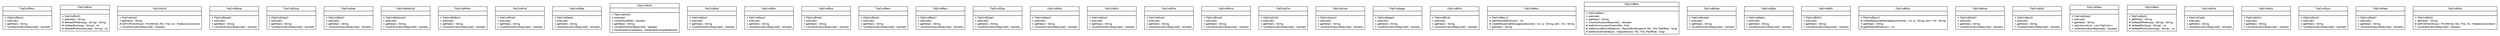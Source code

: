 #!/usr/local/bin/dot
#
# Class diagram 
# Generated by UMLGraph version 5.1 (http://www.umlgraph.org/)
#

digraph G {
	edge [fontname="Helvetica",fontsize=10,labelfontname="Helvetica",labelfontsize=10];
	node [fontname="Helvetica",fontsize=10,shape=plaintext];
	nodesep=0.25;
	ranksep=0.5;
	// com.apporiented.hermesftp.cmd.impl.FtpCmdPbsz
	c1555 [label=<<table title="com.apporiented.hermesftp.cmd.impl.FtpCmdPbsz" border="0" cellborder="1" cellspacing="0" cellpadding="2" port="p" href="./FtpCmdPbsz.html">
		<tr><td><table border="0" cellspacing="0" cellpadding="1">
<tr><td align="center" balign="center"> FtpCmdPbsz </td></tr>
		</table></td></tr>
		<tr><td><table border="0" cellspacing="0" cellpadding="1">
<tr><td align="left" balign="left">  </td></tr>
		</table></td></tr>
		<tr><td><table border="0" cellspacing="0" cellpadding="1">
<tr><td align="left" balign="left"> + FtpCmdPbsz() </td></tr>
<tr><td align="left" balign="left"> + execute() </td></tr>
<tr><td align="left" balign="left"> + getHelp() : String </td></tr>
<tr><td align="left" balign="left"> + isAuthenticationRequired() : boolean </td></tr>
		</table></td></tr>
		</table>>, fontname="Helvetica", fontcolor="black", fontsize=10.0];
	// com.apporiented.hermesftp.cmd.impl.FtpCmdPort
	c1556 [label=<<table title="com.apporiented.hermesftp.cmd.impl.FtpCmdPort" border="0" cellborder="1" cellspacing="0" cellpadding="2" port="p" href="./FtpCmdPort.html">
		<tr><td><table border="0" cellspacing="0" cellpadding="1">
<tr><td align="center" balign="center"> FtpCmdPort </td></tr>
		</table></td></tr>
		<tr><td><table border="0" cellspacing="0" cellpadding="1">
<tr><td align="left" balign="left">  </td></tr>
		</table></td></tr>
		<tr><td><table border="0" cellspacing="0" cellpadding="1">
<tr><td align="left" balign="left"> + FtpCmdPort() </td></tr>
<tr><td align="left" balign="left"> + getHelp() : String </td></tr>
<tr><td align="left" balign="left"> # doReadIPAddr(args : String) : String </td></tr>
<tr><td align="left" balign="left"> # doReadPort(args : String) : int </td></tr>
<tr><td align="left" balign="left"> # doReadProtocolIdx(args : String) : int </td></tr>
		</table></td></tr>
		</table>>, fontname="Helvetica", fontcolor="black", fontsize=10.0];
	// com.apporiented.hermesftp.cmd.impl.FtpCmdList
	c1557 [label=<<table title="com.apporiented.hermesftp.cmd.impl.FtpCmdList" border="0" cellborder="1" cellspacing="0" cellpadding="2" port="p" href="./FtpCmdList.html">
		<tr><td><table border="0" cellspacing="0" cellpadding="1">
<tr><td align="center" balign="center"> FtpCmdList </td></tr>
		</table></td></tr>
		<tr><td><table border="0" cellspacing="0" cellpadding="1">
<tr><td align="left" balign="left">  </td></tr>
		</table></td></tr>
		<tr><td><table border="0" cellspacing="0" cellpadding="1">
<tr><td align="left" balign="left"> + FtpCmdList() </td></tr>
<tr><td align="left" balign="left"> + getHelp() : String </td></tr>
<tr><td align="left" balign="left"> # doPrintFileInfo(out : PrintWriter, file : File, ctx : FtpSessionContext) </td></tr>
<tr><td align="left" balign="left"> + isAuthenticationRequired() : boolean </td></tr>
		</table></td></tr>
		</table>>, fontname="Helvetica", fontcolor="black", fontsize=10.0];
	// com.apporiented.hermesftp.cmd.impl.FtpCmdNoop
	c1558 [label=<<table title="com.apporiented.hermesftp.cmd.impl.FtpCmdNoop" border="0" cellborder="1" cellspacing="0" cellpadding="2" port="p" href="./FtpCmdNoop.html">
		<tr><td><table border="0" cellspacing="0" cellpadding="1">
<tr><td align="center" balign="center"> FtpCmdNoop </td></tr>
		</table></td></tr>
		<tr><td><table border="0" cellspacing="0" cellpadding="1">
<tr><td align="left" balign="left">  </td></tr>
		</table></td></tr>
		<tr><td><table border="0" cellspacing="0" cellpadding="1">
<tr><td align="left" balign="left"> + FtpCmdNoop() </td></tr>
<tr><td align="left" balign="left"> + execute() </td></tr>
<tr><td align="left" balign="left"> + getHelp() : String </td></tr>
<tr><td align="left" balign="left"> + isAuthenticationRequired() : boolean </td></tr>
		</table></td></tr>
		</table>>, fontname="Helvetica", fontcolor="black", fontsize=10.0];
	// com.apporiented.hermesftp.cmd.impl.FtpCmdCdup
	c1559 [label=<<table title="com.apporiented.hermesftp.cmd.impl.FtpCmdCdup" border="0" cellborder="1" cellspacing="0" cellpadding="2" port="p" href="./FtpCmdCdup.html">
		<tr><td><table border="0" cellspacing="0" cellpadding="1">
<tr><td align="center" balign="center"> FtpCmdCdup </td></tr>
		</table></td></tr>
		<tr><td><table border="0" cellspacing="0" cellpadding="1">
<tr><td align="left" balign="left">  </td></tr>
		</table></td></tr>
		<tr><td><table border="0" cellspacing="0" cellpadding="1">
<tr><td align="left" balign="left"> + FtpCmdCdup() </td></tr>
<tr><td align="left" balign="left"> + execute() </td></tr>
<tr><td align="left" balign="left"> + getHelp() : String </td></tr>
<tr><td align="left" balign="left"> + isAuthenticationRequired() : boolean </td></tr>
		</table></td></tr>
		</table>>, fontname="Helvetica", fontcolor="black", fontsize=10.0];
	// com.apporiented.hermesftp.cmd.impl.FtpCmdStat
	c1560 [label=<<table title="com.apporiented.hermesftp.cmd.impl.FtpCmdStat" border="0" cellborder="1" cellspacing="0" cellpadding="2" port="p" href="./FtpCmdStat.html">
		<tr><td><table border="0" cellspacing="0" cellpadding="1">
<tr><td align="center" balign="center"> FtpCmdStat </td></tr>
		</table></td></tr>
		<tr><td><table border="0" cellspacing="0" cellpadding="1">
<tr><td align="left" balign="left">  </td></tr>
		</table></td></tr>
		<tr><td><table border="0" cellspacing="0" cellpadding="1">
<tr><td align="left" balign="left"> + FtpCmdStat() </td></tr>
<tr><td align="left" balign="left"> + execute() </td></tr>
<tr><td align="left" balign="left"> + getHelp() : String </td></tr>
<tr><td align="left" balign="left"> + isAuthenticationRequired() : boolean </td></tr>
		</table></td></tr>
		</table>>, fontname="Helvetica", fontcolor="black", fontsize=10.0];
	// com.apporiented.hermesftp.cmd.impl.FtpCmdNotImpl
	c1561 [label=<<table title="com.apporiented.hermesftp.cmd.impl.FtpCmdNotImpl" border="0" cellborder="1" cellspacing="0" cellpadding="2" port="p" href="./FtpCmdNotImpl.html">
		<tr><td><table border="0" cellspacing="0" cellpadding="1">
<tr><td align="center" balign="center"> FtpCmdNotImpl </td></tr>
		</table></td></tr>
		<tr><td><table border="0" cellspacing="0" cellpadding="1">
<tr><td align="left" balign="left">  </td></tr>
		</table></td></tr>
		<tr><td><table border="0" cellspacing="0" cellpadding="1">
<tr><td align="left" balign="left"> + FtpCmdNotImpl() </td></tr>
<tr><td align="left" balign="left"> + execute() </td></tr>
<tr><td align="left" balign="left"> + getHelp() : String </td></tr>
<tr><td align="left" balign="left"> + isAuthenticationRequired() : boolean </td></tr>
		</table></td></tr>
		</table>>, fontname="Helvetica", fontcolor="black", fontsize=10.0];
	// com.apporiented.hermesftp.cmd.impl.FtpCmdMdtm
	c1562 [label=<<table title="com.apporiented.hermesftp.cmd.impl.FtpCmdMdtm" border="0" cellborder="1" cellspacing="0" cellpadding="2" port="p" href="./FtpCmdMdtm.html">
		<tr><td><table border="0" cellspacing="0" cellpadding="1">
<tr><td align="center" balign="center"> FtpCmdMdtm </td></tr>
		</table></td></tr>
		<tr><td><table border="0" cellspacing="0" cellpadding="1">
<tr><td align="left" balign="left">  </td></tr>
		</table></td></tr>
		<tr><td><table border="0" cellspacing="0" cellpadding="1">
<tr><td align="left" balign="left"> + FtpCmdMdtm() </td></tr>
<tr><td align="left" balign="left"> + execute() </td></tr>
<tr><td align="left" balign="left"> + getHelp() : String </td></tr>
<tr><td align="left" balign="left"> + isAuthenticationRequired() : boolean </td></tr>
		</table></td></tr>
		</table>>, fontname="Helvetica", fontcolor="black", fontsize=10.0];
	// com.apporiented.hermesftp.cmd.impl.FtpCmdProt
	c1563 [label=<<table title="com.apporiented.hermesftp.cmd.impl.FtpCmdProt" border="0" cellborder="1" cellspacing="0" cellpadding="2" port="p" href="./FtpCmdProt.html">
		<tr><td><table border="0" cellspacing="0" cellpadding="1">
<tr><td align="center" balign="center"> FtpCmdProt </td></tr>
		</table></td></tr>
		<tr><td><table border="0" cellspacing="0" cellpadding="1">
<tr><td align="left" balign="left">  </td></tr>
		</table></td></tr>
		<tr><td><table border="0" cellspacing="0" cellpadding="1">
<tr><td align="left" balign="left"> + FtpCmdProt() </td></tr>
<tr><td align="left" balign="left"> + execute() </td></tr>
<tr><td align="left" balign="left"> + getHelp() : String </td></tr>
<tr><td align="left" balign="left"> + isAuthenticationRequired() : boolean </td></tr>
		</table></td></tr>
		</table>>, fontname="Helvetica", fontcolor="black", fontsize=10.0];
	// com.apporiented.hermesftp.cmd.impl.FtpCmdDele
	c1564 [label=<<table title="com.apporiented.hermesftp.cmd.impl.FtpCmdDele" border="0" cellborder="1" cellspacing="0" cellpadding="2" port="p" href="./FtpCmdDele.html">
		<tr><td><table border="0" cellspacing="0" cellpadding="1">
<tr><td align="center" balign="center"> FtpCmdDele </td></tr>
		</table></td></tr>
		<tr><td><table border="0" cellspacing="0" cellpadding="1">
<tr><td align="left" balign="left">  </td></tr>
		</table></td></tr>
		<tr><td><table border="0" cellspacing="0" cellpadding="1">
<tr><td align="left" balign="left"> + FtpCmdDele() </td></tr>
<tr><td align="left" balign="left"> + execute() </td></tr>
<tr><td align="left" balign="left"> + getHelp() : String </td></tr>
<tr><td align="left" balign="left"> + isAuthenticationRequired() : boolean </td></tr>
		</table></td></tr>
		</table>>, fontname="Helvetica", fontcolor="black", fontsize=10.0];
	// com.apporiented.hermesftp.cmd.impl.FtpCmdAuth
	c1565 [label=<<table title="com.apporiented.hermesftp.cmd.impl.FtpCmdAuth" border="0" cellborder="1" cellspacing="0" cellpadding="2" port="p" href="./FtpCmdAuth.html">
		<tr><td><table border="0" cellspacing="0" cellpadding="1">
<tr><td align="center" balign="center"> FtpCmdAuth </td></tr>
		</table></td></tr>
		<tr><td><table border="0" cellspacing="0" cellpadding="1">
<tr><td align="left" balign="left">  </td></tr>
		</table></td></tr>
		<tr><td><table border="0" cellspacing="0" cellpadding="1">
<tr><td align="left" balign="left"> + FtpCmdAuth() </td></tr>
<tr><td align="left" balign="left"> + execute() </td></tr>
<tr><td align="left" balign="left"> + socketModified() : boolean </td></tr>
<tr><td align="left" balign="left"> + getHelp() : String </td></tr>
<tr><td align="left" balign="left"> + isAuthenticationRequired() : boolean </td></tr>
<tr><td align="left" balign="left"> + handshakeCompleted(e : HandshakeCompletedEvent) </td></tr>
		</table></td></tr>
		</table>>, fontname="Helvetica", fontcolor="black", fontsize=10.0];
	// com.apporiented.hermesftp.cmd.impl.FtpCmdStor
	c1566 [label=<<table title="com.apporiented.hermesftp.cmd.impl.FtpCmdStor" border="0" cellborder="1" cellspacing="0" cellpadding="2" port="p" href="./FtpCmdStor.html">
		<tr><td><table border="0" cellspacing="0" cellpadding="1">
<tr><td align="center" balign="center"> FtpCmdStor </td></tr>
		</table></td></tr>
		<tr><td><table border="0" cellspacing="0" cellpadding="1">
<tr><td align="left" balign="left">  </td></tr>
		</table></td></tr>
		<tr><td><table border="0" cellspacing="0" cellpadding="1">
<tr><td align="left" balign="left"> + FtpCmdStor() </td></tr>
<tr><td align="left" balign="left"> + execute() </td></tr>
<tr><td align="left" balign="left"> + getHelp() : String </td></tr>
<tr><td align="left" balign="left"> + isAuthenticationRequired() : boolean </td></tr>
		</table></td></tr>
		</table>>, fontname="Helvetica", fontcolor="black", fontsize=10.0];
	// com.apporiented.hermesftp.cmd.impl.FtpCmdStou
	c1567 [label=<<table title="com.apporiented.hermesftp.cmd.impl.FtpCmdStou" border="0" cellborder="1" cellspacing="0" cellpadding="2" port="p" href="./FtpCmdStou.html">
		<tr><td><table border="0" cellspacing="0" cellpadding="1">
<tr><td align="center" balign="center"> FtpCmdStou </td></tr>
		</table></td></tr>
		<tr><td><table border="0" cellspacing="0" cellpadding="1">
<tr><td align="left" balign="left">  </td></tr>
		</table></td></tr>
		<tr><td><table border="0" cellspacing="0" cellpadding="1">
<tr><td align="left" balign="left"> + FtpCmdStou() </td></tr>
<tr><td align="left" balign="left"> + execute() </td></tr>
<tr><td align="left" balign="left"> + getHelp() : String </td></tr>
<tr><td align="left" balign="left"> + isAuthenticationRequired() : boolean </td></tr>
		</table></td></tr>
		</table>>, fontname="Helvetica", fontcolor="black", fontsize=10.0];
	// com.apporiented.hermesftp.cmd.impl.FtpCmdPwd
	c1568 [label=<<table title="com.apporiented.hermesftp.cmd.impl.FtpCmdPwd" border="0" cellborder="1" cellspacing="0" cellpadding="2" port="p" href="./FtpCmdPwd.html">
		<tr><td><table border="0" cellspacing="0" cellpadding="1">
<tr><td align="center" balign="center"> FtpCmdPwd </td></tr>
		</table></td></tr>
		<tr><td><table border="0" cellspacing="0" cellpadding="1">
<tr><td align="left" balign="left">  </td></tr>
		</table></td></tr>
		<tr><td><table border="0" cellspacing="0" cellpadding="1">
<tr><td align="left" balign="left"> + FtpCmdPwd() </td></tr>
<tr><td align="left" balign="left"> + execute() </td></tr>
<tr><td align="left" balign="left"> + getHelp() : String </td></tr>
<tr><td align="left" balign="left"> + isAuthenticationRequired() : boolean </td></tr>
		</table></td></tr>
		</table>>, fontname="Helvetica", fontcolor="black", fontsize=10.0];
	// com.apporiented.hermesftp.cmd.impl.FtpCmdRest
	c1569 [label=<<table title="com.apporiented.hermesftp.cmd.impl.FtpCmdRest" border="0" cellborder="1" cellspacing="0" cellpadding="2" port="p" href="./FtpCmdRest.html">
		<tr><td><table border="0" cellspacing="0" cellpadding="1">
<tr><td align="center" balign="center"> FtpCmdRest </td></tr>
		</table></td></tr>
		<tr><td><table border="0" cellspacing="0" cellpadding="1">
<tr><td align="left" balign="left">  </td></tr>
		</table></td></tr>
		<tr><td><table border="0" cellspacing="0" cellpadding="1">
<tr><td align="left" balign="left"> + FtpCmdRest() </td></tr>
<tr><td align="left" balign="left"> + execute() </td></tr>
<tr><td align="left" balign="left"> + getHelp() : String </td></tr>
<tr><td align="left" balign="left"> + isAuthenticationRequired() : boolean </td></tr>
		</table></td></tr>
		</table>>, fontname="Helvetica", fontcolor="black", fontsize=10.0];
	// com.apporiented.hermesftp.cmd.impl.FtpCmdPass
	c1570 [label=<<table title="com.apporiented.hermesftp.cmd.impl.FtpCmdPass" border="0" cellborder="1" cellspacing="0" cellpadding="2" port="p" href="./FtpCmdPass.html">
		<tr><td><table border="0" cellspacing="0" cellpadding="1">
<tr><td align="center" balign="center"> FtpCmdPass </td></tr>
		</table></td></tr>
		<tr><td><table border="0" cellspacing="0" cellpadding="1">
<tr><td align="left" balign="left">  </td></tr>
		</table></td></tr>
		<tr><td><table border="0" cellspacing="0" cellpadding="1">
<tr><td align="left" balign="left"> + FtpCmdPass() </td></tr>
<tr><td align="left" balign="left"> + execute() </td></tr>
<tr><td align="left" balign="left"> + getHelp() : String </td></tr>
<tr><td align="left" balign="left"> + isAuthenticationRequired() : boolean </td></tr>
		</table></td></tr>
		</table>>, fontname="Helvetica", fontcolor="black", fontsize=10.0];
	// com.apporiented.hermesftp.cmd.impl.FtpCmdType
	c1571 [label=<<table title="com.apporiented.hermesftp.cmd.impl.FtpCmdType" border="0" cellborder="1" cellspacing="0" cellpadding="2" port="p" href="./FtpCmdType.html">
		<tr><td><table border="0" cellspacing="0" cellpadding="1">
<tr><td align="center" balign="center"> FtpCmdType </td></tr>
		</table></td></tr>
		<tr><td><table border="0" cellspacing="0" cellpadding="1">
<tr><td align="left" balign="left">  </td></tr>
		</table></td></tr>
		<tr><td><table border="0" cellspacing="0" cellpadding="1">
<tr><td align="left" balign="left"> + FtpCmdType() </td></tr>
<tr><td align="left" balign="left"> + execute() </td></tr>
<tr><td align="left" balign="left"> + getHelp() : String </td></tr>
<tr><td align="left" balign="left"> + isAuthenticationRequired() : boolean </td></tr>
		</table></td></tr>
		</table>>, fontname="Helvetica", fontcolor="black", fontsize=10.0];
	// com.apporiented.hermesftp.cmd.impl.FtpCmdAbor
	c1572 [label=<<table title="com.apporiented.hermesftp.cmd.impl.FtpCmdAbor" border="0" cellborder="1" cellspacing="0" cellpadding="2" port="p" href="./FtpCmdAbor.html">
		<tr><td><table border="0" cellspacing="0" cellpadding="1">
<tr><td align="center" balign="center"> FtpCmdAbor </td></tr>
		</table></td></tr>
		<tr><td><table border="0" cellspacing="0" cellpadding="1">
<tr><td align="left" balign="left">  </td></tr>
		</table></td></tr>
		<tr><td><table border="0" cellspacing="0" cellpadding="1">
<tr><td align="left" balign="left"> + FtpCmdAbor() </td></tr>
<tr><td align="left" balign="left"> + execute() </td></tr>
<tr><td align="left" balign="left"> + getHelp() : String </td></tr>
<tr><td align="left" balign="left"> + isAuthenticationRequired() : boolean </td></tr>
		</table></td></tr>
		</table>>, fontname="Helvetica", fontcolor="black", fontsize=10.0];
	// com.apporiented.hermesftp.cmd.impl.FtpCmdStru
	c1573 [label=<<table title="com.apporiented.hermesftp.cmd.impl.FtpCmdStru" border="0" cellborder="1" cellspacing="0" cellpadding="2" port="p" href="./FtpCmdStru.html">
		<tr><td><table border="0" cellspacing="0" cellpadding="1">
<tr><td align="center" balign="center"> FtpCmdStru </td></tr>
		</table></td></tr>
		<tr><td><table border="0" cellspacing="0" cellpadding="1">
<tr><td align="left" balign="left">  </td></tr>
		</table></td></tr>
		<tr><td><table border="0" cellspacing="0" cellpadding="1">
<tr><td align="left" balign="left"> + FtpCmdStru() </td></tr>
<tr><td align="left" balign="left"> + execute() </td></tr>
<tr><td align="left" balign="left"> + getHelp() : String </td></tr>
<tr><td align="left" balign="left"> + isAuthenticationRequired() : boolean </td></tr>
		</table></td></tr>
		</table>>, fontname="Helvetica", fontcolor="black", fontsize=10.0];
	// com.apporiented.hermesftp.cmd.impl.FtpCmdSize
	c1574 [label=<<table title="com.apporiented.hermesftp.cmd.impl.FtpCmdSize" border="0" cellborder="1" cellspacing="0" cellpadding="2" port="p" href="./FtpCmdSize.html">
		<tr><td><table border="0" cellspacing="0" cellpadding="1">
<tr><td align="center" balign="center"> FtpCmdSize </td></tr>
		</table></td></tr>
		<tr><td><table border="0" cellspacing="0" cellpadding="1">
<tr><td align="left" balign="left">  </td></tr>
		</table></td></tr>
		<tr><td><table border="0" cellspacing="0" cellpadding="1">
<tr><td align="left" balign="left"> + FtpCmdSize() </td></tr>
<tr><td align="left" balign="left"> + execute() </td></tr>
<tr><td align="left" balign="left"> + getHelp() : String </td></tr>
<tr><td align="left" balign="left"> + isAuthenticationRequired() : boolean </td></tr>
		</table></td></tr>
		</table>>, fontname="Helvetica", fontcolor="black", fontsize=10.0];
	// com.apporiented.hermesftp.cmd.impl.FtpCmdRmd
	c1575 [label=<<table title="com.apporiented.hermesftp.cmd.impl.FtpCmdRmd" border="0" cellborder="1" cellspacing="0" cellpadding="2" port="p" href="./FtpCmdRmd.html">
		<tr><td><table border="0" cellspacing="0" cellpadding="1">
<tr><td align="center" balign="center"> FtpCmdRmd </td></tr>
		</table></td></tr>
		<tr><td><table border="0" cellspacing="0" cellpadding="1">
<tr><td align="left" balign="left">  </td></tr>
		</table></td></tr>
		<tr><td><table border="0" cellspacing="0" cellpadding="1">
<tr><td align="left" balign="left"> + FtpCmdRmd() </td></tr>
<tr><td align="left" balign="left"> + execute() </td></tr>
<tr><td align="left" balign="left"> + getHelp() : String </td></tr>
<tr><td align="left" balign="left"> + isAuthenticationRequired() : boolean </td></tr>
		</table></td></tr>
		</table>>, fontname="Helvetica", fontcolor="black", fontsize=10.0];
	// com.apporiented.hermesftp.cmd.impl.FtpCmdClnt
	c1576 [label=<<table title="com.apporiented.hermesftp.cmd.impl.FtpCmdClnt" border="0" cellborder="1" cellspacing="0" cellpadding="2" port="p" href="./FtpCmdClnt.html">
		<tr><td><table border="0" cellspacing="0" cellpadding="1">
<tr><td align="center" balign="center"> FtpCmdClnt </td></tr>
		</table></td></tr>
		<tr><td><table border="0" cellspacing="0" cellpadding="1">
<tr><td align="left" balign="left">  </td></tr>
		</table></td></tr>
		<tr><td><table border="0" cellspacing="0" cellpadding="1">
<tr><td align="left" balign="left"> + FtpCmdClnt() </td></tr>
<tr><td align="left" balign="left"> + execute() </td></tr>
<tr><td align="left" balign="left"> + getHelp() : String </td></tr>
<tr><td align="left" balign="left"> + isAuthenticationRequired() : boolean </td></tr>
		</table></td></tr>
		</table>>, fontname="Helvetica", fontcolor="black", fontsize=10.0];
	// com.apporiented.hermesftp.cmd.impl.FtpCmdUser
	c1577 [label=<<table title="com.apporiented.hermesftp.cmd.impl.FtpCmdUser" border="0" cellborder="1" cellspacing="0" cellpadding="2" port="p" href="./FtpCmdUser.html">
		<tr><td><table border="0" cellspacing="0" cellpadding="1">
<tr><td align="center" balign="center"> FtpCmdUser </td></tr>
		</table></td></tr>
		<tr><td><table border="0" cellspacing="0" cellpadding="1">
<tr><td align="left" balign="left">  </td></tr>
		</table></td></tr>
		<tr><td><table border="0" cellspacing="0" cellpadding="1">
<tr><td align="left" balign="left"> + FtpCmdUser() </td></tr>
<tr><td align="left" balign="left"> + execute() </td></tr>
<tr><td align="left" balign="left"> + getHelp() : String </td></tr>
<tr><td align="left" balign="left"> + isAuthenticationRequired() : boolean </td></tr>
		</table></td></tr>
		</table>>, fontname="Helvetica", fontcolor="black", fontsize=10.0];
	// com.apporiented.hermesftp.cmd.impl.FtpCmdAppe
	c1578 [label=<<table title="com.apporiented.hermesftp.cmd.impl.FtpCmdAppe" border="0" cellborder="1" cellspacing="0" cellpadding="2" port="p" href="./FtpCmdAppe.html">
		<tr><td><table border="0" cellspacing="0" cellpadding="1">
<tr><td align="center" balign="center"> FtpCmdAppe </td></tr>
		</table></td></tr>
		<tr><td><table border="0" cellspacing="0" cellpadding="1">
<tr><td align="left" balign="left">  </td></tr>
		</table></td></tr>
		<tr><td><table border="0" cellspacing="0" cellpadding="1">
<tr><td align="left" balign="left"> + FtpCmdAppe() </td></tr>
<tr><td align="left" balign="left"> + execute() </td></tr>
<tr><td align="left" balign="left"> + getHelp() : String </td></tr>
<tr><td align="left" balign="left"> + isAuthenticationRequired() : boolean </td></tr>
		</table></td></tr>
		</table>>, fontname="Helvetica", fontcolor="black", fontsize=10.0];
	// com.apporiented.hermesftp.cmd.impl.FtpCmdMkd
	c1579 [label=<<table title="com.apporiented.hermesftp.cmd.impl.FtpCmdMkd" border="0" cellborder="1" cellspacing="0" cellpadding="2" port="p" href="./FtpCmdMkd.html">
		<tr><td><table border="0" cellspacing="0" cellpadding="1">
<tr><td align="center" balign="center"> FtpCmdMkd </td></tr>
		</table></td></tr>
		<tr><td><table border="0" cellspacing="0" cellpadding="1">
<tr><td align="left" balign="left">  </td></tr>
		</table></td></tr>
		<tr><td><table border="0" cellspacing="0" cellpadding="1">
<tr><td align="left" balign="left"> + FtpCmdMkd() </td></tr>
<tr><td align="left" balign="left"> + execute() </td></tr>
<tr><td align="left" balign="left"> + getHelp() : String </td></tr>
<tr><td align="left" balign="left"> + isAuthenticationRequired() : boolean </td></tr>
		</table></td></tr>
		</table>>, fontname="Helvetica", fontcolor="black", fontsize=10.0];
	// com.apporiented.hermesftp.cmd.impl.FtpCmdPasv
	c1580 [label=<<table title="com.apporiented.hermesftp.cmd.impl.FtpCmdPasv" border="0" cellborder="1" cellspacing="0" cellpadding="2" port="p" href="./FtpCmdPasv.html">
		<tr><td><table border="0" cellspacing="0" cellpadding="1">
<tr><td align="center" balign="center"> FtpCmdPasv </td></tr>
		</table></td></tr>
		<tr><td><table border="0" cellspacing="0" cellpadding="1">
<tr><td align="left" balign="left">  </td></tr>
		</table></td></tr>
		<tr><td><table border="0" cellspacing="0" cellpadding="1">
<tr><td align="left" balign="left"> + FtpCmdPasv() </td></tr>
<tr><td align="left" balign="left"> # getPreferredProtocol() : int </td></tr>
<tr><td align="left" balign="left"> # createResponseMessage(protocolIdx : int, ip : String, port : int) : String </td></tr>
<tr><td align="left" balign="left"> + getHelp() : String </td></tr>
		</table></td></tr>
		</table>>, fontname="Helvetica", fontcolor="black", fontsize=10.0];
	// com.apporiented.hermesftp.cmd.impl.FtpCmdRetr
	c1581 [label=<<table title="com.apporiented.hermesftp.cmd.impl.FtpCmdRetr" border="0" cellborder="1" cellspacing="0" cellpadding="2" port="p" href="./FtpCmdRetr.html">
		<tr><td><table border="0" cellspacing="0" cellpadding="1">
<tr><td align="center" balign="center"> FtpCmdRetr </td></tr>
		</table></td></tr>
		<tr><td><table border="0" cellspacing="0" cellpadding="1">
<tr><td align="left" balign="left">  </td></tr>
		</table></td></tr>
		<tr><td><table border="0" cellspacing="0" cellpadding="1">
<tr><td align="left" balign="left"> + FtpCmdRetr() </td></tr>
<tr><td align="left" balign="left"> + execute() </td></tr>
<tr><td align="left" balign="left"> + getHelp() : String </td></tr>
<tr><td align="left" balign="left"> + isAuthenticationRequired() : boolean </td></tr>
<tr><td align="left" balign="left"> # doPerformAccessChecks(file : File) </td></tr>
<tr><td align="left" balign="left"> # doRetrieveRecordData(rws : RecordWriteSupport, file : File, fileOffset : long) </td></tr>
<tr><td align="left" balign="left"> # doRetrieveFileData(os : OutputStream, file : File, fileOffset : long) </td></tr>
		</table></td></tr>
		</table>>, fontname="Helvetica", fontcolor="black", fontsize=10.0];
	// com.apporiented.hermesftp.cmd.impl.FtpCmdMode
	c1582 [label=<<table title="com.apporiented.hermesftp.cmd.impl.FtpCmdMode" border="0" cellborder="1" cellspacing="0" cellpadding="2" port="p" href="./FtpCmdMode.html">
		<tr><td><table border="0" cellspacing="0" cellpadding="1">
<tr><td align="center" balign="center"> FtpCmdMode </td></tr>
		</table></td></tr>
		<tr><td><table border="0" cellspacing="0" cellpadding="1">
<tr><td align="left" balign="left">  </td></tr>
		</table></td></tr>
		<tr><td><table border="0" cellspacing="0" cellpadding="1">
<tr><td align="left" balign="left"> + FtpCmdMode() </td></tr>
<tr><td align="left" balign="left"> + execute() </td></tr>
<tr><td align="left" balign="left"> + getHelp() : String </td></tr>
<tr><td align="left" balign="left"> + isAuthenticationRequired() : boolean </td></tr>
		</table></td></tr>
		</table>>, fontname="Helvetica", fontcolor="black", fontsize=10.0];
	// com.apporiented.hermesftp.cmd.impl.FtpCmdOpts
	c1583 [label=<<table title="com.apporiented.hermesftp.cmd.impl.FtpCmdOpts" border="0" cellborder="1" cellspacing="0" cellpadding="2" port="p" href="./FtpCmdOpts.html">
		<tr><td><table border="0" cellspacing="0" cellpadding="1">
<tr><td align="center" balign="center"> FtpCmdOpts </td></tr>
		</table></td></tr>
		<tr><td><table border="0" cellspacing="0" cellpadding="1">
<tr><td align="left" balign="left">  </td></tr>
		</table></td></tr>
		<tr><td><table border="0" cellspacing="0" cellpadding="1">
<tr><td align="left" balign="left"> + FtpCmdOpts() </td></tr>
<tr><td align="left" balign="left"> + execute() </td></tr>
<tr><td align="left" balign="left"> + getHelp() : String </td></tr>
<tr><td align="left" balign="left"> + isAuthenticationRequired() : boolean </td></tr>
		</table></td></tr>
		</table>>, fontname="Helvetica", fontcolor="black", fontsize=10.0];
	// com.apporiented.hermesftp.cmd.impl.FtpCmdRnfr
	c1584 [label=<<table title="com.apporiented.hermesftp.cmd.impl.FtpCmdRnfr" border="0" cellborder="1" cellspacing="0" cellpadding="2" port="p" href="./FtpCmdRnfr.html">
		<tr><td><table border="0" cellspacing="0" cellpadding="1">
<tr><td align="center" balign="center"> FtpCmdRnfr </td></tr>
		</table></td></tr>
		<tr><td><table border="0" cellspacing="0" cellpadding="1">
<tr><td align="left" balign="left">  </td></tr>
		</table></td></tr>
		<tr><td><table border="0" cellspacing="0" cellpadding="1">
<tr><td align="left" balign="left"> + FtpCmdRnfr() </td></tr>
<tr><td align="left" balign="left"> + execute() </td></tr>
<tr><td align="left" balign="left"> + getHelp() : String </td></tr>
<tr><td align="left" balign="left"> + isAuthenticationRequired() : boolean </td></tr>
		</table></td></tr>
		</table>>, fontname="Helvetica", fontcolor="black", fontsize=10.0];
	// com.apporiented.hermesftp.cmd.impl.FtpCmdEpsv
	c1585 [label=<<table title="com.apporiented.hermesftp.cmd.impl.FtpCmdEpsv" border="0" cellborder="1" cellspacing="0" cellpadding="2" port="p" href="./FtpCmdEpsv.html">
		<tr><td><table border="0" cellspacing="0" cellpadding="1">
<tr><td align="center" balign="center"> FtpCmdEpsv </td></tr>
		</table></td></tr>
		<tr><td><table border="0" cellspacing="0" cellpadding="1">
<tr><td align="left" balign="left">  </td></tr>
		</table></td></tr>
		<tr><td><table border="0" cellspacing="0" cellpadding="1">
<tr><td align="left" balign="left"> + FtpCmdEpsv() </td></tr>
<tr><td align="left" balign="left"> # createResponseMessage(protocolIdx : int, ip : String, port : int) : String </td></tr>
<tr><td align="left" balign="left"> + getHelp() : String </td></tr>
<tr><td align="left" balign="left"> # getPreferredProtocol() : int </td></tr>
		</table></td></tr>
		</table>>, fontname="Helvetica", fontcolor="black", fontsize=10.0];
	// com.apporiented.hermesftp.cmd.impl.FtpCmdRnto
	c1586 [label=<<table title="com.apporiented.hermesftp.cmd.impl.FtpCmdRnto" border="0" cellborder="1" cellspacing="0" cellpadding="2" port="p" href="./FtpCmdRnto.html">
		<tr><td><table border="0" cellspacing="0" cellpadding="1">
<tr><td align="center" balign="center"> FtpCmdRnto </td></tr>
		</table></td></tr>
		<tr><td><table border="0" cellspacing="0" cellpadding="1">
<tr><td align="left" balign="left">  </td></tr>
		</table></td></tr>
		<tr><td><table border="0" cellspacing="0" cellpadding="1">
<tr><td align="left" balign="left"> + FtpCmdRnto() </td></tr>
<tr><td align="left" balign="left"> + execute() </td></tr>
<tr><td align="left" balign="left"> + getHelp() : String </td></tr>
<tr><td align="left" balign="left"> + isAuthenticationRequired() : boolean </td></tr>
		</table></td></tr>
		</table>>, fontname="Helvetica", fontcolor="black", fontsize=10.0];
	// com.apporiented.hermesftp.cmd.impl.FtpCmdQuit
	c1587 [label=<<table title="com.apporiented.hermesftp.cmd.impl.FtpCmdQuit" border="0" cellborder="1" cellspacing="0" cellpadding="2" port="p" href="./FtpCmdQuit.html">
		<tr><td><table border="0" cellspacing="0" cellpadding="1">
<tr><td align="center" balign="center"> FtpCmdQuit </td></tr>
		</table></td></tr>
		<tr><td><table border="0" cellspacing="0" cellpadding="1">
<tr><td align="left" balign="left">  </td></tr>
		</table></td></tr>
		<tr><td><table border="0" cellspacing="0" cellpadding="1">
<tr><td align="left" balign="left"> + FtpCmdQuit() </td></tr>
<tr><td align="left" balign="left"> + execute() </td></tr>
<tr><td align="left" balign="left"> + getHelp() : String </td></tr>
<tr><td align="left" balign="left"> + isAuthenticationRequired() : boolean </td></tr>
		</table></td></tr>
		</table>>, fontname="Helvetica", fontcolor="black", fontsize=10.0];
	// com.apporiented.hermesftp.cmd.impl.FtpCmdHelp
	c1588 [label=<<table title="com.apporiented.hermesftp.cmd.impl.FtpCmdHelp" border="0" cellborder="1" cellspacing="0" cellpadding="2" port="p" href="./FtpCmdHelp.html">
		<tr><td><table border="0" cellspacing="0" cellpadding="1">
<tr><td align="center" balign="center"> FtpCmdHelp </td></tr>
		</table></td></tr>
		<tr><td><table border="0" cellspacing="0" cellpadding="1">
<tr><td align="left" balign="left">  </td></tr>
		</table></td></tr>
		<tr><td><table border="0" cellspacing="0" cellpadding="1">
<tr><td align="left" balign="left"> + FtpCmdHelp() </td></tr>
<tr><td align="left" balign="left"> + execute() </td></tr>
<tr><td align="left" balign="left"> + getHelp() : String </td></tr>
<tr><td align="left" balign="left"> + setList(cmdList : List&lt;FtpCmd&gt;) </td></tr>
<tr><td align="left" balign="left"> + isAuthenticationRequired() : boolean </td></tr>
		</table></td></tr>
		</table>>, fontname="Helvetica", fontcolor="black", fontsize=10.0];
	// com.apporiented.hermesftp.cmd.impl.FtpCmdEprt
	c1589 [label=<<table title="com.apporiented.hermesftp.cmd.impl.FtpCmdEprt" border="0" cellborder="1" cellspacing="0" cellpadding="2" port="p" href="./FtpCmdEprt.html">
		<tr><td><table border="0" cellspacing="0" cellpadding="1">
<tr><td align="center" balign="center"> FtpCmdEprt </td></tr>
		</table></td></tr>
		<tr><td><table border="0" cellspacing="0" cellpadding="1">
<tr><td align="left" balign="left">  </td></tr>
		</table></td></tr>
		<tr><td><table border="0" cellspacing="0" cellpadding="1">
<tr><td align="left" balign="left"> + FtpCmdEprt() </td></tr>
<tr><td align="left" balign="left"> + getHelp() : String </td></tr>
<tr><td align="left" balign="left"> # doReadIPAddr(args : String) : String </td></tr>
<tr><td align="left" balign="left"> # doReadPort(args : String) : int </td></tr>
<tr><td align="left" balign="left"> # doReadProtocolIdx(args : String) : int </td></tr>
		</table></td></tr>
		</table>>, fontname="Helvetica", fontcolor="black", fontsize=10.0];
	// com.apporiented.hermesftp.cmd.impl.FtpCmdCwd
	c1590 [label=<<table title="com.apporiented.hermesftp.cmd.impl.FtpCmdCwd" border="0" cellborder="1" cellspacing="0" cellpadding="2" port="p" href="./FtpCmdCwd.html">
		<tr><td><table border="0" cellspacing="0" cellpadding="1">
<tr><td align="center" balign="center"> FtpCmdCwd </td></tr>
		</table></td></tr>
		<tr><td><table border="0" cellspacing="0" cellpadding="1">
<tr><td align="left" balign="left">  </td></tr>
		</table></td></tr>
		<tr><td><table border="0" cellspacing="0" cellpadding="1">
<tr><td align="left" balign="left"> + FtpCmdCwd() </td></tr>
<tr><td align="left" balign="left"> + execute() </td></tr>
<tr><td align="left" balign="left"> + getHelp() : String </td></tr>
<tr><td align="left" balign="left"> + isAuthenticationRequired() : boolean </td></tr>
		</table></td></tr>
		</table>>, fontname="Helvetica", fontcolor="black", fontsize=10.0];
	// com.apporiented.hermesftp.cmd.impl.FtpCmdAllo
	c1591 [label=<<table title="com.apporiented.hermesftp.cmd.impl.FtpCmdAllo" border="0" cellborder="1" cellspacing="0" cellpadding="2" port="p" href="./FtpCmdAllo.html">
		<tr><td><table border="0" cellspacing="0" cellpadding="1">
<tr><td align="center" balign="center"> FtpCmdAllo </td></tr>
		</table></td></tr>
		<tr><td><table border="0" cellspacing="0" cellpadding="1">
<tr><td align="left" balign="left">  </td></tr>
		</table></td></tr>
		<tr><td><table border="0" cellspacing="0" cellpadding="1">
<tr><td align="left" balign="left"> + FtpCmdAllo() </td></tr>
<tr><td align="left" balign="left"> + execute() </td></tr>
<tr><td align="left" balign="left"> + getHelp() : String </td></tr>
<tr><td align="left" balign="left"> + isAuthenticationRequired() : boolean </td></tr>
		</table></td></tr>
		</table>>, fontname="Helvetica", fontcolor="black", fontsize=10.0];
	// com.apporiented.hermesftp.cmd.impl.FtpCmdSyst
	c1592 [label=<<table title="com.apporiented.hermesftp.cmd.impl.FtpCmdSyst" border="0" cellborder="1" cellspacing="0" cellpadding="2" port="p" href="./FtpCmdSyst.html">
		<tr><td><table border="0" cellspacing="0" cellpadding="1">
<tr><td align="center" balign="center"> FtpCmdSyst </td></tr>
		</table></td></tr>
		<tr><td><table border="0" cellspacing="0" cellpadding="1">
<tr><td align="left" balign="left">  </td></tr>
		</table></td></tr>
		<tr><td><table border="0" cellspacing="0" cellpadding="1">
<tr><td align="left" balign="left"> + FtpCmdSyst() </td></tr>
<tr><td align="left" balign="left"> + execute() </td></tr>
<tr><td align="left" balign="left"> + getHelp() : String </td></tr>
<tr><td align="left" balign="left"> + isAuthenticationRequired() : boolean </td></tr>
		</table></td></tr>
		</table>>, fontname="Helvetica", fontcolor="black", fontsize=10.0];
	// com.apporiented.hermesftp.cmd.impl.FtpCmdFeat
	c1593 [label=<<table title="com.apporiented.hermesftp.cmd.impl.FtpCmdFeat" border="0" cellborder="1" cellspacing="0" cellpadding="2" port="p" href="./FtpCmdFeat.html">
		<tr><td><table border="0" cellspacing="0" cellpadding="1">
<tr><td align="center" balign="center"> FtpCmdFeat </td></tr>
		</table></td></tr>
		<tr><td><table border="0" cellspacing="0" cellpadding="1">
<tr><td align="left" balign="left">  </td></tr>
		</table></td></tr>
		<tr><td><table border="0" cellspacing="0" cellpadding="1">
<tr><td align="left" balign="left"> + FtpCmdFeat() </td></tr>
<tr><td align="left" balign="left"> + execute() </td></tr>
<tr><td align="left" balign="left"> + getHelp() : String </td></tr>
<tr><td align="left" balign="left"> + isAuthenticationRequired() : boolean </td></tr>
		</table></td></tr>
		</table>>, fontname="Helvetica", fontcolor="black", fontsize=10.0];
	// com.apporiented.hermesftp.cmd.impl.FtpCmdNlst
	c1594 [label=<<table title="com.apporiented.hermesftp.cmd.impl.FtpCmdNlst" border="0" cellborder="1" cellspacing="0" cellpadding="2" port="p" href="./FtpCmdNlst.html">
		<tr><td><table border="0" cellspacing="0" cellpadding="1">
<tr><td align="center" balign="center"> FtpCmdNlst </td></tr>
		</table></td></tr>
		<tr><td><table border="0" cellspacing="0" cellpadding="1">
<tr><td align="left" balign="left">  </td></tr>
		</table></td></tr>
		<tr><td><table border="0" cellspacing="0" cellpadding="1">
<tr><td align="left" balign="left"> + FtpCmdNlst() </td></tr>
<tr><td align="left" balign="left"> + getHelp() : String </td></tr>
<tr><td align="left" balign="left"> # doPrintFileInfo(out : PrintWriter, file : File, ctx : FtpSessionContext) </td></tr>
<tr><td align="left" balign="left"> + isAuthenticationRequired() : boolean </td></tr>
		</table></td></tr>
		</table>>, fontname="Helvetica", fontcolor="black", fontsize=10.0];
}

